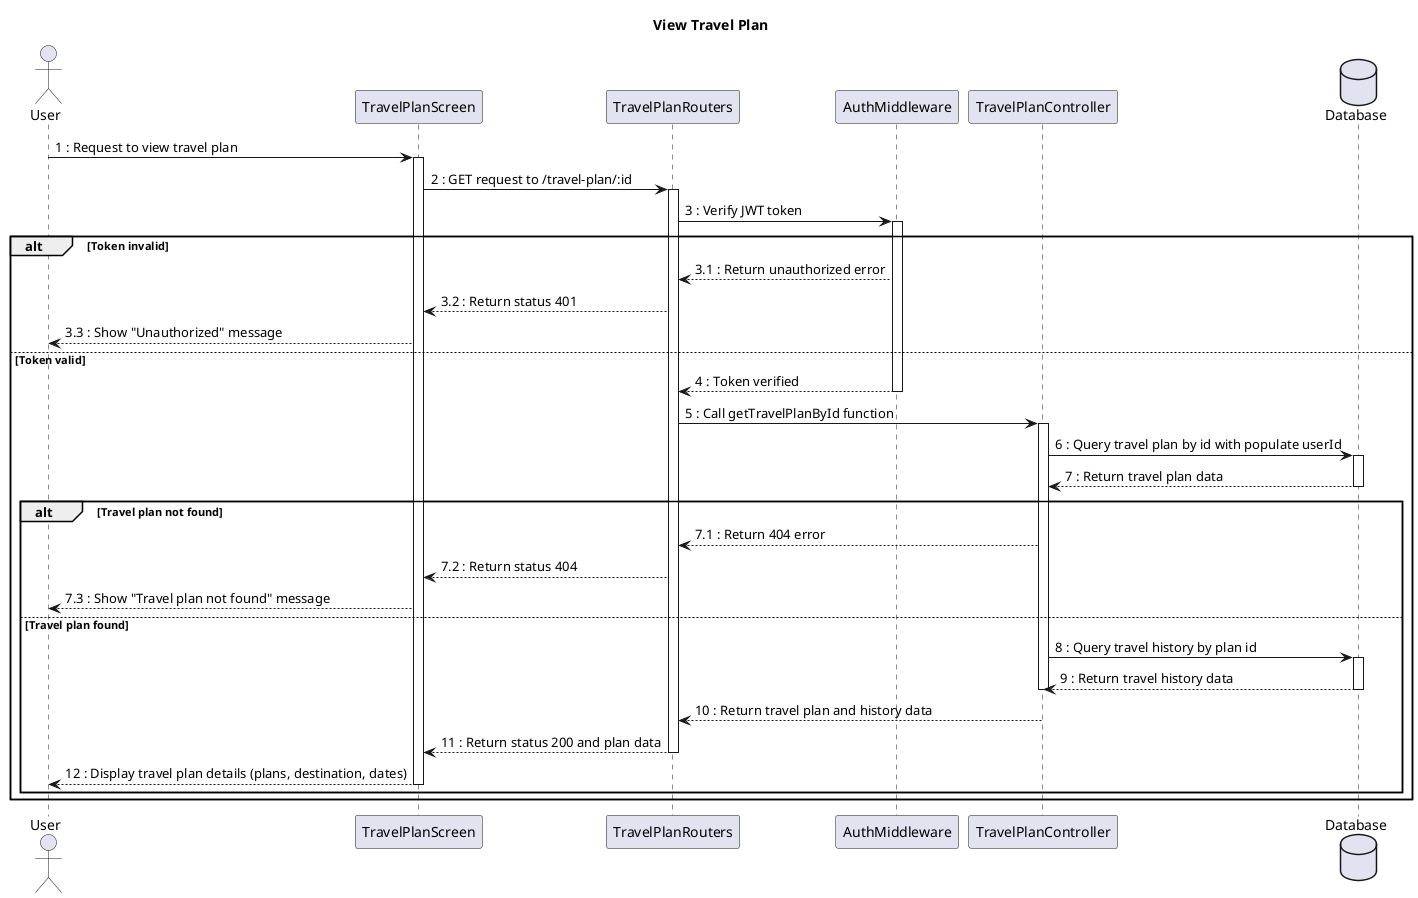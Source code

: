 @startuml
title View Travel Plan
actor User
participant TravelPlanScreen
participant TravelPlanRouters
participant AuthMiddleware
participant TravelPlanController
database Database

User -> TravelPlanScreen : 1 : Request to view travel plan
activate TravelPlanScreen

TravelPlanScreen -> TravelPlanRouters : 2 : GET request to /travel-plan/:id
activate TravelPlanRouters

TravelPlanRouters -> AuthMiddleware : 3 : Verify JWT token
activate AuthMiddleware

alt Token invalid
    AuthMiddleware --> TravelPlanRouters : 3.1 : Return unauthorized error
    TravelPlanRouters --> TravelPlanScreen : 3.2 : Return status 401
    TravelPlanScreen --> User : 3.3 : Show "Unauthorized" message
else Token valid
    AuthMiddleware --> TravelPlanRouters : 4 : Token verified
    deactivate AuthMiddleware

    TravelPlanRouters -> TravelPlanController : 5 : Call getTravelPlanById function
    activate TravelPlanController

    TravelPlanController -> Database : 6 : Query travel plan by id with populate userId
    activate Database
    Database --> TravelPlanController : 7 : Return travel plan data
    deactivate Database

    alt Travel plan not found
        TravelPlanController --> TravelPlanRouters : 7.1 : Return 404 error
        TravelPlanRouters --> TravelPlanScreen : 7.2 : Return status 404
        TravelPlanScreen --> User : 7.3 : Show "Travel plan not found" message
    else Travel plan found
        TravelPlanController -> Database : 8 : Query travel history by plan id
        activate Database
        Database --> TravelPlanController : 9 : Return travel history data
        deactivate Database
        deactivate TravelPlanController
        TravelPlanController --> TravelPlanRouters : 10 : Return travel plan and history data
        deactivate TravelPlanController
        TravelPlanRouters --> TravelPlanScreen : 11 : Return status 200 and plan data
        deactivate TravelPlanRouters
        TravelPlanScreen --> User : 12 : Display travel plan details (plans, destination, dates)
        deactivate TravelPlanScreen
    end
end

@enduml